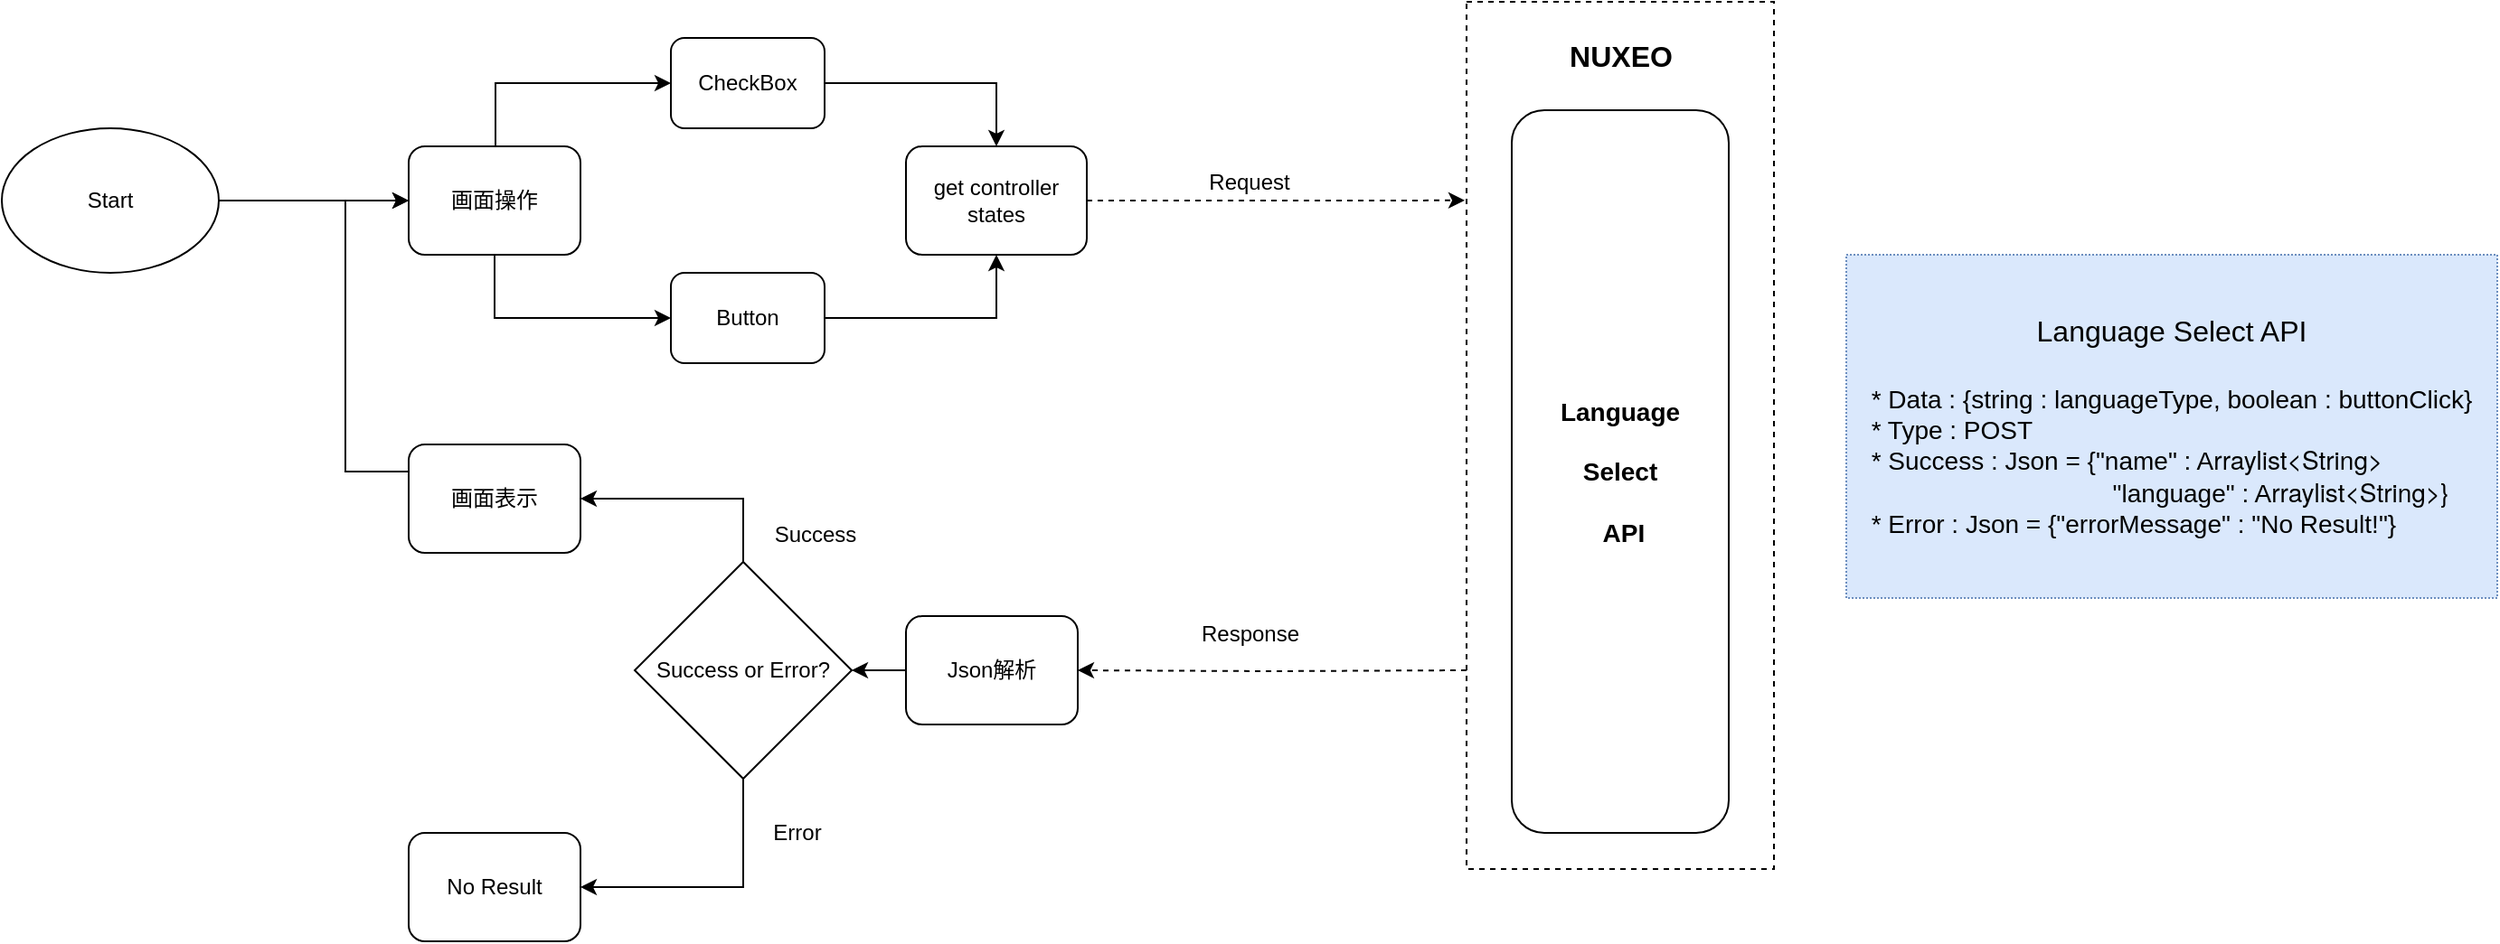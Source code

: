 <mxfile version="12.7.0" type="device"><diagram id="RonAVgjbLhjnJCTI9_BL" name="Page-1"><mxGraphModel dx="-79" dy="374" grid="1" gridSize="10" guides="1" tooltips="1" connect="1" arrows="1" fold="1" page="1" pageScale="1" pageWidth="827" pageHeight="1169" math="0" shadow="0"><root><mxCell id="0"/><mxCell id="1" parent="0"/><mxCell id="xzYojCHqtikCazTY9V-L-2" value="" style="rounded=0;whiteSpace=wrap;html=1;align=center;dashed=1;" vertex="1" parent="1"><mxGeometry x="1780" y="910" width="170" height="480" as="geometry"/></mxCell><mxCell id="xzYojCHqtikCazTY9V-L-3" value="&lt;span style=&quot;font-size: 14px&quot;&gt;&lt;b&gt;Language&lt;br&gt;&lt;br&gt;Select&lt;br&gt;&lt;br&gt;&amp;nbsp;API&lt;/b&gt;&lt;/span&gt;" style="rounded=1;whiteSpace=wrap;html=1;fontSize=12;glass=0;strokeWidth=1;shadow=0;" vertex="1" parent="1"><mxGeometry x="1805" y="970" width="120" height="400" as="geometry"/></mxCell><mxCell id="xzYojCHqtikCazTY9V-L-4" style="edgeStyle=orthogonalEdgeStyle;rounded=0;orthogonalLoop=1;jettySize=auto;html=1;exitX=0.5;exitY=1;exitDx=0;exitDy=0;entryX=0;entryY=0.5;entryDx=0;entryDy=0;" edge="1" parent="1" source="xzYojCHqtikCazTY9V-L-5" target="xzYojCHqtikCazTY9V-L-11"><mxGeometry relative="1" as="geometry"><mxPoint x="1300" y="1170" as="targetPoint"/><Array as="points"><mxPoint x="1243" y="1085"/></Array></mxGeometry></mxCell><mxCell id="xzYojCHqtikCazTY9V-L-5" value="画面操作" style="rounded=1;whiteSpace=wrap;html=1;fontSize=12;glass=0;strokeWidth=1;shadow=0;" vertex="1" parent="1"><mxGeometry x="1195" y="990" width="95" height="60" as="geometry"/></mxCell><mxCell id="xzYojCHqtikCazTY9V-L-6" value="Request" style="text;html=1;strokeColor=none;fillColor=none;align=center;verticalAlign=middle;whiteSpace=wrap;rounded=0;" vertex="1" parent="1"><mxGeometry x="1640" y="1000" width="40" height="20" as="geometry"/></mxCell><mxCell id="xzYojCHqtikCazTY9V-L-7" value="&lt;b&gt;&lt;font style=&quot;font-size: 16px&quot;&gt;NUXEO&lt;/font&gt;&lt;/b&gt;" style="text;html=1;align=center;verticalAlign=middle;resizable=0;points=[];autosize=1;" vertex="1" parent="1"><mxGeometry x="1830" y="930" width="70" height="20" as="geometry"/></mxCell><mxCell id="xzYojCHqtikCazTY9V-L-8" style="edgeStyle=orthogonalEdgeStyle;rounded=0;orthogonalLoop=1;jettySize=auto;html=1;exitX=1;exitY=0.5;exitDx=0;exitDy=0;entryX=0.5;entryY=0;entryDx=0;entryDy=0;" edge="1" parent="1" source="xzYojCHqtikCazTY9V-L-9" target="xzYojCHqtikCazTY9V-L-14"><mxGeometry relative="1" as="geometry"/></mxCell><mxCell id="xzYojCHqtikCazTY9V-L-9" value="CheckBox" style="rounded=1;whiteSpace=wrap;html=1;" vertex="1" parent="1"><mxGeometry x="1340" y="930" width="85" height="50" as="geometry"/></mxCell><mxCell id="xzYojCHqtikCazTY9V-L-10" style="edgeStyle=orthogonalEdgeStyle;rounded=0;orthogonalLoop=1;jettySize=auto;html=1;entryX=0.5;entryY=1;entryDx=0;entryDy=0;" edge="1" parent="1" source="xzYojCHqtikCazTY9V-L-11" target="xzYojCHqtikCazTY9V-L-14"><mxGeometry relative="1" as="geometry"/></mxCell><mxCell id="xzYojCHqtikCazTY9V-L-11" value="Button" style="rounded=1;whiteSpace=wrap;html=1;" vertex="1" parent="1"><mxGeometry x="1340" y="1060" width="85" height="50" as="geometry"/></mxCell><mxCell id="xzYojCHqtikCazTY9V-L-12" style="edgeStyle=orthogonalEdgeStyle;rounded=0;orthogonalLoop=1;jettySize=auto;html=1;entryX=0;entryY=0.5;entryDx=0;entryDy=0;" edge="1" parent="1" target="xzYojCHqtikCazTY9V-L-9"><mxGeometry relative="1" as="geometry"><mxPoint x="1243" y="990" as="sourcePoint"/><mxPoint x="1162.5" y="1150" as="targetPoint"/><Array as="points"><mxPoint x="1243" y="955"/></Array></mxGeometry></mxCell><mxCell id="xzYojCHqtikCazTY9V-L-13" style="edgeStyle=orthogonalEdgeStyle;rounded=0;orthogonalLoop=1;jettySize=auto;html=1;entryX=-0.006;entryY=0.229;entryDx=0;entryDy=0;entryPerimeter=0;dashed=1;" edge="1" parent="1" source="xzYojCHqtikCazTY9V-L-14" target="xzYojCHqtikCazTY9V-L-2"><mxGeometry relative="1" as="geometry"/></mxCell><mxCell id="xzYojCHqtikCazTY9V-L-14" value="get controller　states" style="rounded=1;whiteSpace=wrap;html=1;fontSize=12;glass=0;strokeWidth=1;shadow=0;align=center;" vertex="1" parent="1"><mxGeometry x="1470" y="990" width="100" height="60" as="geometry"/></mxCell><mxCell id="xzYojCHqtikCazTY9V-L-15" style="edgeStyle=orthogonalEdgeStyle;rounded=0;orthogonalLoop=1;jettySize=auto;html=1;dashed=1;entryX=1;entryY=0.5;entryDx=0;entryDy=0;" edge="1" parent="1" target="xzYojCHqtikCazTY9V-L-17"><mxGeometry relative="1" as="geometry"><mxPoint x="1780" y="1280" as="sourcePoint"/><mxPoint x="1300" y="1390" as="targetPoint"/><Array as="points"/></mxGeometry></mxCell><mxCell id="xzYojCHqtikCazTY9V-L-16" style="edgeStyle=orthogonalEdgeStyle;rounded=0;orthogonalLoop=1;jettySize=auto;html=1;exitX=0;exitY=0.5;exitDx=0;exitDy=0;entryX=1;entryY=0.5;entryDx=0;entryDy=0;" edge="1" parent="1" source="xzYojCHqtikCazTY9V-L-17" target="xzYojCHqtikCazTY9V-L-23"><mxGeometry relative="1" as="geometry"/></mxCell><mxCell id="xzYojCHqtikCazTY9V-L-17" value="Json解析" style="rounded=1;whiteSpace=wrap;html=1;" vertex="1" parent="1"><mxGeometry x="1470" y="1250" width="95" height="60" as="geometry"/></mxCell><mxCell id="xzYojCHqtikCazTY9V-L-18" style="edgeStyle=orthogonalEdgeStyle;rounded=0;orthogonalLoop=1;jettySize=auto;html=1;entryX=0;entryY=0.5;entryDx=0;entryDy=0;exitX=0;exitY=0.5;exitDx=0;exitDy=0;" edge="1" parent="1" source="xzYojCHqtikCazTY9V-L-19" target="xzYojCHqtikCazTY9V-L-5"><mxGeometry relative="1" as="geometry"><Array as="points"><mxPoint x="1195" y="1170"/><mxPoint x="1160" y="1170"/><mxPoint x="1160" y="1020"/></Array></mxGeometry></mxCell><mxCell id="xzYojCHqtikCazTY9V-L-19" value="画面表示" style="rounded=1;whiteSpace=wrap;html=1;fontSize=12;glass=0;strokeWidth=1;shadow=0;" vertex="1" parent="1"><mxGeometry x="1195" y="1155" width="95" height="60" as="geometry"/></mxCell><mxCell id="xzYojCHqtikCazTY9V-L-20" value="Response" style="text;html=1;align=center;verticalAlign=middle;resizable=0;points=[];autosize=1;" vertex="1" parent="1"><mxGeometry x="1625" y="1250" width="70" height="20" as="geometry"/></mxCell><mxCell id="xzYojCHqtikCazTY9V-L-21" style="edgeStyle=orthogonalEdgeStyle;rounded=0;orthogonalLoop=1;jettySize=auto;html=1;entryX=1;entryY=0.5;entryDx=0;entryDy=0;" edge="1" parent="1" source="xzYojCHqtikCazTY9V-L-23" target="xzYojCHqtikCazTY9V-L-19"><mxGeometry relative="1" as="geometry"><Array as="points"><mxPoint x="1380" y="1185"/></Array></mxGeometry></mxCell><mxCell id="xzYojCHqtikCazTY9V-L-22" style="edgeStyle=orthogonalEdgeStyle;rounded=0;orthogonalLoop=1;jettySize=auto;html=1;entryX=1;entryY=0.5;entryDx=0;entryDy=0;" edge="1" parent="1" source="xzYojCHqtikCazTY9V-L-23" target="xzYojCHqtikCazTY9V-L-24"><mxGeometry relative="1" as="geometry"><Array as="points"><mxPoint x="1380" y="1400"/></Array></mxGeometry></mxCell><mxCell id="xzYojCHqtikCazTY9V-L-23" value="Success or Error?" style="rhombus;whiteSpace=wrap;html=1;" vertex="1" parent="1"><mxGeometry x="1320" y="1220" width="120" height="120" as="geometry"/></mxCell><mxCell id="xzYojCHqtikCazTY9V-L-24" value="No Result" style="rounded=1;whiteSpace=wrap;html=1;fontSize=12;glass=0;strokeWidth=1;shadow=0;" vertex="1" parent="1"><mxGeometry x="1195" y="1370" width="95" height="60" as="geometry"/></mxCell><mxCell id="xzYojCHqtikCazTY9V-L-25" value="Success" style="text;html=1;strokeColor=none;fillColor=none;align=center;verticalAlign=middle;whiteSpace=wrap;rounded=0;" vertex="1" parent="1"><mxGeometry x="1400" y="1195" width="40" height="20" as="geometry"/></mxCell><mxCell id="xzYojCHqtikCazTY9V-L-26" value="Error" style="text;html=1;strokeColor=none;fillColor=none;align=center;verticalAlign=middle;whiteSpace=wrap;rounded=0;" vertex="1" parent="1"><mxGeometry x="1390" y="1360" width="40" height="20" as="geometry"/></mxCell><mxCell id="xzYojCHqtikCazTY9V-L-27" style="edgeStyle=orthogonalEdgeStyle;rounded=0;orthogonalLoop=1;jettySize=auto;html=1;entryX=0;entryY=0.5;entryDx=0;entryDy=0;" edge="1" parent="1" source="xzYojCHqtikCazTY9V-L-28" target="xzYojCHqtikCazTY9V-L-5"><mxGeometry relative="1" as="geometry"/></mxCell><mxCell id="xzYojCHqtikCazTY9V-L-28" value="Start" style="ellipse;whiteSpace=wrap;html=1;" vertex="1" parent="1"><mxGeometry x="970" y="980" width="120" height="80" as="geometry"/></mxCell><mxCell id="xzYojCHqtikCazTY9V-L-29" value="&lt;div style=&quot;white-space: nowrap ; font-size: 16px&quot;&gt;&lt;font style=&quot;font-size: 16px&quot;&gt;Language Select API&lt;/font&gt;&lt;/div&gt;&lt;div style=&quot;white-space: nowrap ; font-size: 16px&quot;&gt;&lt;br&gt;&lt;/div&gt;&lt;div style=&quot;white-space: nowrap ; text-align: left&quot;&gt;* Data : {string : languageType, boolean : buttonClick}&lt;/div&gt;&lt;div style=&quot;white-space: nowrap ; text-align: left&quot;&gt;* Type : POST&lt;/div&gt;&lt;div style=&quot;white-space: nowrap ; text-align: left&quot;&gt;* Success : Json = {&quot;name&quot; : A&lt;span style=&quot;font-family: &amp;#34;helvetica neue&amp;#34; ; text-align: center&quot;&gt;rraylist&amp;lt;String&amp;gt;&lt;/span&gt;&lt;/div&gt;&lt;font style=&quot;white-space: nowrap&quot;&gt;&lt;span style=&quot;text-align: left&quot;&gt;&amp;nbsp; &amp;nbsp; &amp;nbsp; &amp;nbsp; &amp;nbsp; &amp;nbsp; &amp;nbsp; &amp;nbsp; &amp;nbsp; &amp;nbsp; &amp;nbsp; &amp;nbsp; &amp;nbsp; &amp;nbsp; &amp;nbsp; &amp;nbsp;&quot;language&quot; : A&lt;/span&gt;&lt;span style=&quot;font-family: &amp;#34;helvetica neue&amp;#34;&quot;&gt;rraylist&amp;lt;String&amp;gt;}&lt;/span&gt;&lt;br&gt;&lt;/font&gt;&lt;div style=&quot;white-space: nowrap ; text-align: left&quot;&gt;* Error : Json = {&quot;errorMessage&quot; : &quot;No Result!&quot;}&lt;/div&gt;" style="text;html=1;strokeColor=#6c8ebf;fillColor=#dae8fc;align=center;verticalAlign=middle;whiteSpace=wrap;rounded=0;fontSize=14;dashed=1;dashPattern=1 1;" vertex="1" parent="1"><mxGeometry x="1990" y="1050" width="360" height="190" as="geometry"/></mxCell></root></mxGraphModel></diagram></mxfile>